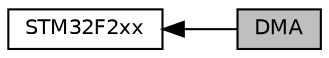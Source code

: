 digraph "DMA"
{
  edge [fontname="Helvetica",fontsize="10",labelfontname="Helvetica",labelfontsize="10"];
  node [fontname="Helvetica",fontsize="10",shape=record];
  rankdir=LR;
  Node1 [label="STM32F2xx",height=0.2,width=0.4,color="black", fillcolor="white", style="filled",URL="$group__STM32F2xx.html",tooltip="Libraries for ST Microelectronics STM32F2xx series. "];
  Node0 [label="DMA",height=0.2,width=0.4,color="black", fillcolor="grey75", style="filled", fontcolor="black"];
  Node1->Node0 [shape=plaintext, dir="back", style="solid"];
}
